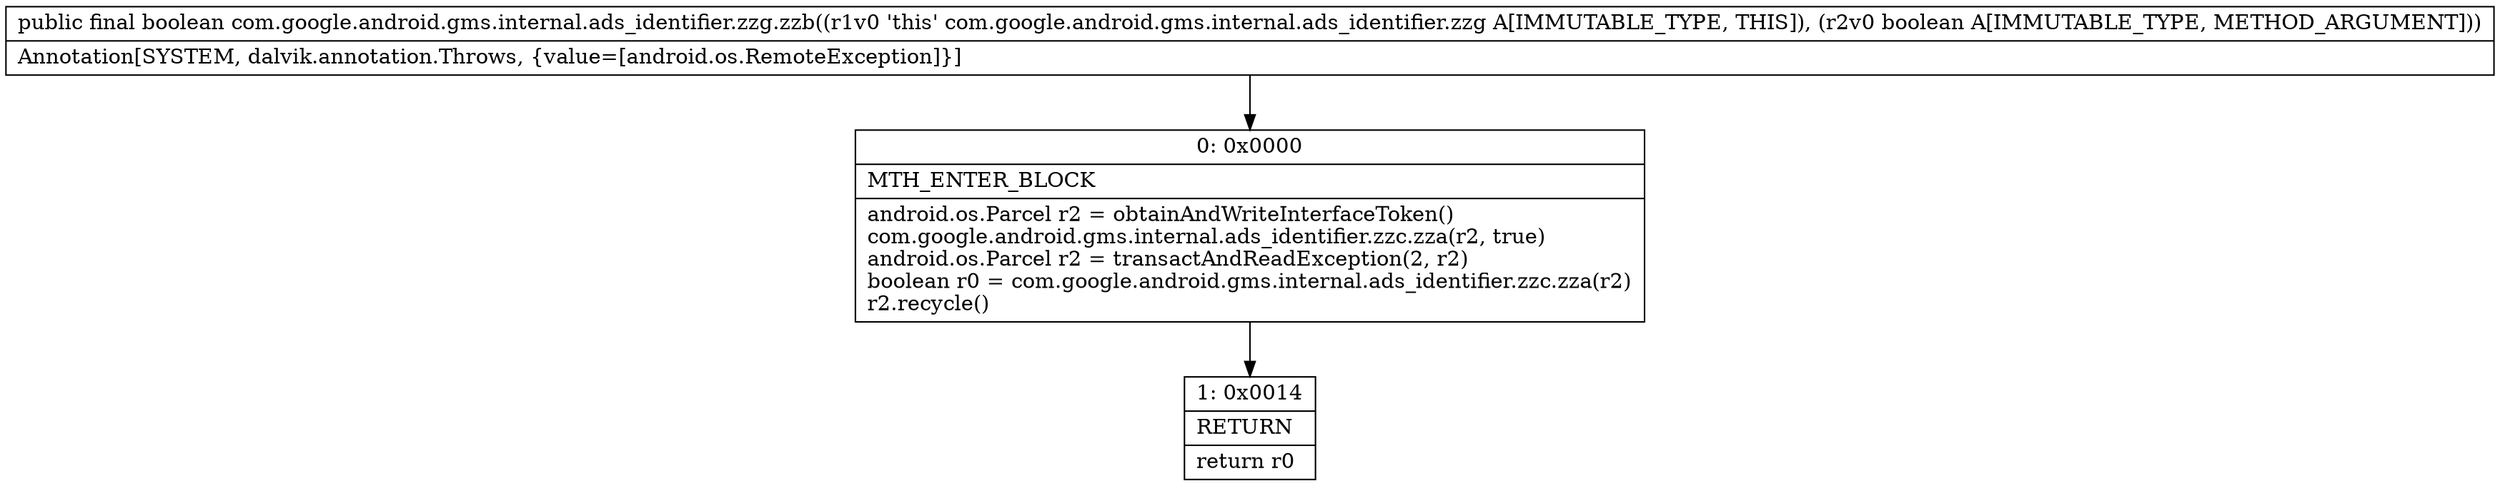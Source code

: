 digraph "CFG forcom.google.android.gms.internal.ads_identifier.zzg.zzb(Z)Z" {
Node_0 [shape=record,label="{0\:\ 0x0000|MTH_ENTER_BLOCK\l|android.os.Parcel r2 = obtainAndWriteInterfaceToken()\lcom.google.android.gms.internal.ads_identifier.zzc.zza(r2, true)\landroid.os.Parcel r2 = transactAndReadException(2, r2)\lboolean r0 = com.google.android.gms.internal.ads_identifier.zzc.zza(r2)\lr2.recycle()\l}"];
Node_1 [shape=record,label="{1\:\ 0x0014|RETURN\l|return r0\l}"];
MethodNode[shape=record,label="{public final boolean com.google.android.gms.internal.ads_identifier.zzg.zzb((r1v0 'this' com.google.android.gms.internal.ads_identifier.zzg A[IMMUTABLE_TYPE, THIS]), (r2v0 boolean A[IMMUTABLE_TYPE, METHOD_ARGUMENT]))  | Annotation[SYSTEM, dalvik.annotation.Throws, \{value=[android.os.RemoteException]\}]\l}"];
MethodNode -> Node_0;
Node_0 -> Node_1;
}

